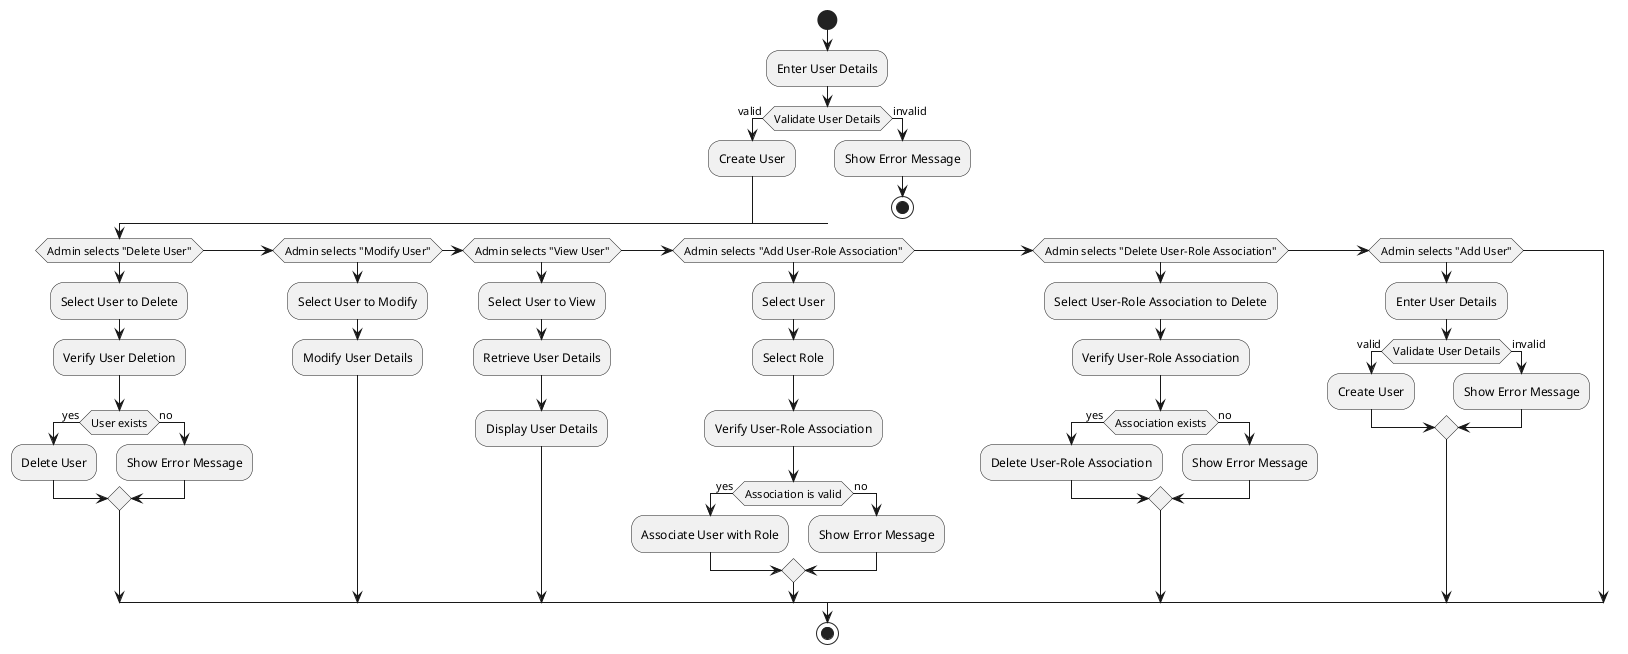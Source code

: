 @startuml
start
:Enter User Details;
if (Validate User Details) then (valid)
  :Create User;
else (invalid)
  :Show Error Message;
  stop
endif
if (Admin selects "Delete User") then
  :Select User to Delete;
  :Verify User Deletion;
  if (User exists) then (yes)
    :Delete User;
  else (no)
    :Show Error Message;
  endif
else if (Admin selects "Modify User") then
  :Select User to Modify;
  :Modify User Details;
else if (Admin selects "View User") then
  :Select User to View;
  :Retrieve User Details;
  :Display User Details;
else if (Admin selects "Add User-Role Association") then
  :Select User;
  :Select Role;
  :Verify User-Role Association;
  if (Association is valid) then (yes)
    :Associate User with Role;
  else (no)
    :Show Error Message;
  endif
else if (Admin selects "Delete User-Role Association") then
  :Select User-Role Association to Delete;
  :Verify User-Role Association;
  if (Association exists) then (yes)
    :Delete User-Role Association;
  else (no)
    :Show Error Message;
  endif
else if (Admin selects "Add User") then
  :Enter User Details;
  if (Validate User Details) then (valid)
    :Create User;
  else (invalid)
    :Show Error Message;
  endif
endif
stop
@enduml
